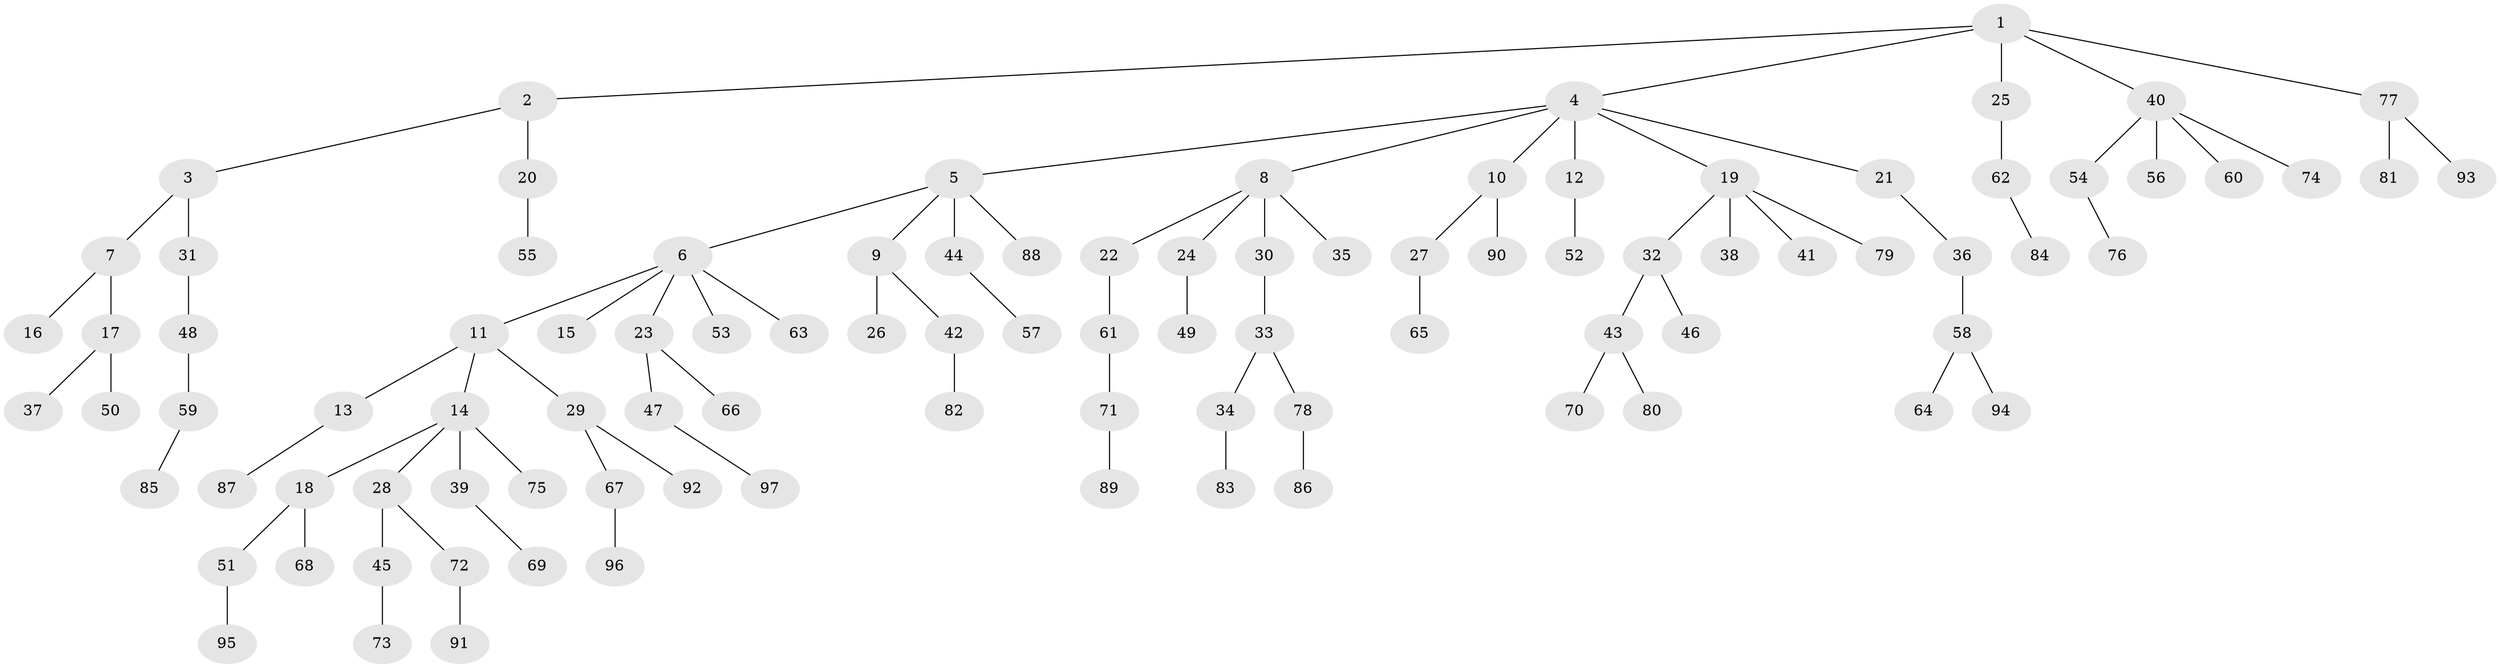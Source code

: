 // Generated by graph-tools (version 1.1) at 2025/50/03/09/25 03:50:25]
// undirected, 97 vertices, 96 edges
graph export_dot {
graph [start="1"]
  node [color=gray90,style=filled];
  1;
  2;
  3;
  4;
  5;
  6;
  7;
  8;
  9;
  10;
  11;
  12;
  13;
  14;
  15;
  16;
  17;
  18;
  19;
  20;
  21;
  22;
  23;
  24;
  25;
  26;
  27;
  28;
  29;
  30;
  31;
  32;
  33;
  34;
  35;
  36;
  37;
  38;
  39;
  40;
  41;
  42;
  43;
  44;
  45;
  46;
  47;
  48;
  49;
  50;
  51;
  52;
  53;
  54;
  55;
  56;
  57;
  58;
  59;
  60;
  61;
  62;
  63;
  64;
  65;
  66;
  67;
  68;
  69;
  70;
  71;
  72;
  73;
  74;
  75;
  76;
  77;
  78;
  79;
  80;
  81;
  82;
  83;
  84;
  85;
  86;
  87;
  88;
  89;
  90;
  91;
  92;
  93;
  94;
  95;
  96;
  97;
  1 -- 2;
  1 -- 4;
  1 -- 25;
  1 -- 40;
  1 -- 77;
  2 -- 3;
  2 -- 20;
  3 -- 7;
  3 -- 31;
  4 -- 5;
  4 -- 8;
  4 -- 10;
  4 -- 12;
  4 -- 19;
  4 -- 21;
  5 -- 6;
  5 -- 9;
  5 -- 44;
  5 -- 88;
  6 -- 11;
  6 -- 15;
  6 -- 23;
  6 -- 53;
  6 -- 63;
  7 -- 16;
  7 -- 17;
  8 -- 22;
  8 -- 24;
  8 -- 30;
  8 -- 35;
  9 -- 26;
  9 -- 42;
  10 -- 27;
  10 -- 90;
  11 -- 13;
  11 -- 14;
  11 -- 29;
  12 -- 52;
  13 -- 87;
  14 -- 18;
  14 -- 28;
  14 -- 39;
  14 -- 75;
  17 -- 37;
  17 -- 50;
  18 -- 51;
  18 -- 68;
  19 -- 32;
  19 -- 38;
  19 -- 41;
  19 -- 79;
  20 -- 55;
  21 -- 36;
  22 -- 61;
  23 -- 47;
  23 -- 66;
  24 -- 49;
  25 -- 62;
  27 -- 65;
  28 -- 45;
  28 -- 72;
  29 -- 67;
  29 -- 92;
  30 -- 33;
  31 -- 48;
  32 -- 43;
  32 -- 46;
  33 -- 34;
  33 -- 78;
  34 -- 83;
  36 -- 58;
  39 -- 69;
  40 -- 54;
  40 -- 56;
  40 -- 60;
  40 -- 74;
  42 -- 82;
  43 -- 70;
  43 -- 80;
  44 -- 57;
  45 -- 73;
  47 -- 97;
  48 -- 59;
  51 -- 95;
  54 -- 76;
  58 -- 64;
  58 -- 94;
  59 -- 85;
  61 -- 71;
  62 -- 84;
  67 -- 96;
  71 -- 89;
  72 -- 91;
  77 -- 81;
  77 -- 93;
  78 -- 86;
}
